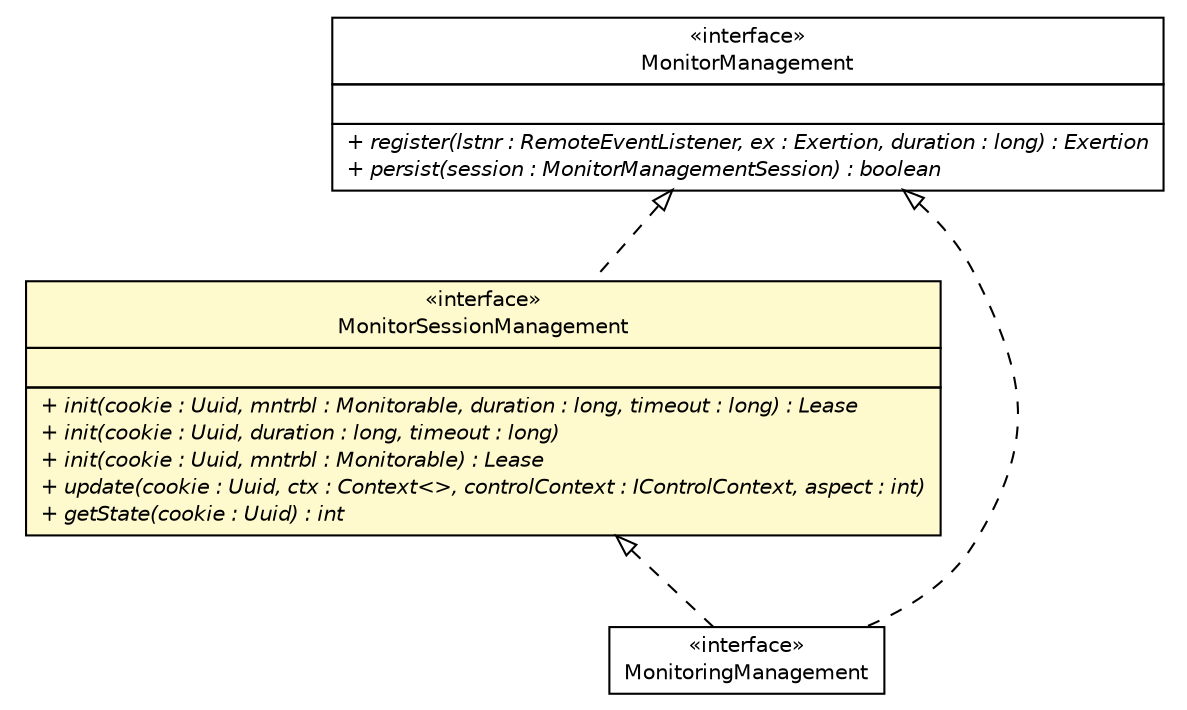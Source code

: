 #!/usr/local/bin/dot
#
# Class diagram 
# Generated by UMLGraph version R5_6 (http://www.umlgraph.org/)
#

digraph G {
	edge [fontname="Helvetica",fontsize=10,labelfontname="Helvetica",labelfontsize=10];
	node [fontname="Helvetica",fontsize=10,shape=plaintext];
	nodesep=0.25;
	ranksep=0.5;
	// sorcer.core.monitor.MonitorManagement
	c362657 [label=<<table title="sorcer.core.monitor.MonitorManagement" border="0" cellborder="1" cellspacing="0" cellpadding="2" port="p" href="./MonitorManagement.html">
		<tr><td><table border="0" cellspacing="0" cellpadding="1">
<tr><td align="center" balign="center"> &#171;interface&#187; </td></tr>
<tr><td align="center" balign="center"> MonitorManagement </td></tr>
		</table></td></tr>
		<tr><td><table border="0" cellspacing="0" cellpadding="1">
<tr><td align="left" balign="left">  </td></tr>
		</table></td></tr>
		<tr><td><table border="0" cellspacing="0" cellpadding="1">
<tr><td align="left" balign="left"><font face="Helvetica-Oblique" point-size="10.0"> + register(lstnr : RemoteEventListener, ex : Exertion, duration : long) : Exertion </font></td></tr>
<tr><td align="left" balign="left"><font face="Helvetica-Oblique" point-size="10.0"> + persist(session : MonitorManagementSession) : boolean </font></td></tr>
		</table></td></tr>
		</table>>, URL="./MonitorManagement.html", fontname="Helvetica", fontcolor="black", fontsize=10.0];
	// sorcer.core.monitor.MonitorSessionManagement
	c362658 [label=<<table title="sorcer.core.monitor.MonitorSessionManagement" border="0" cellborder="1" cellspacing="0" cellpadding="2" port="p" bgcolor="lemonChiffon" href="./MonitorSessionManagement.html">
		<tr><td><table border="0" cellspacing="0" cellpadding="1">
<tr><td align="center" balign="center"> &#171;interface&#187; </td></tr>
<tr><td align="center" balign="center"> MonitorSessionManagement </td></tr>
		</table></td></tr>
		<tr><td><table border="0" cellspacing="0" cellpadding="1">
<tr><td align="left" balign="left">  </td></tr>
		</table></td></tr>
		<tr><td><table border="0" cellspacing="0" cellpadding="1">
<tr><td align="left" balign="left"><font face="Helvetica-Oblique" point-size="10.0"> + init(cookie : Uuid, mntrbl : Monitorable, duration : long, timeout : long) : Lease </font></td></tr>
<tr><td align="left" balign="left"><font face="Helvetica-Oblique" point-size="10.0"> + init(cookie : Uuid, duration : long, timeout : long) </font></td></tr>
<tr><td align="left" balign="left"><font face="Helvetica-Oblique" point-size="10.0"> + init(cookie : Uuid, mntrbl : Monitorable) : Lease </font></td></tr>
<tr><td align="left" balign="left"><font face="Helvetica-Oblique" point-size="10.0"> + update(cookie : Uuid, ctx : Context&lt;&gt;, controlContext : IControlContext, aspect : int) </font></td></tr>
<tr><td align="left" balign="left"><font face="Helvetica-Oblique" point-size="10.0"> + getState(cookie : Uuid) : int </font></td></tr>
		</table></td></tr>
		</table>>, URL="./MonitorSessionManagement.html", fontname="Helvetica", fontcolor="black", fontsize=10.0];
	// sorcer.core.monitor.MonitoringManagement
	c362659 [label=<<table title="sorcer.core.monitor.MonitoringManagement" border="0" cellborder="1" cellspacing="0" cellpadding="2" port="p" href="./MonitoringManagement.html">
		<tr><td><table border="0" cellspacing="0" cellpadding="1">
<tr><td align="center" balign="center"> &#171;interface&#187; </td></tr>
<tr><td align="center" balign="center"> MonitoringManagement </td></tr>
		</table></td></tr>
		</table>>, URL="./MonitoringManagement.html", fontname="Helvetica", fontcolor="black", fontsize=10.0];
	//sorcer.core.monitor.MonitorSessionManagement implements sorcer.core.monitor.MonitorManagement
	c362657:p -> c362658:p [dir=back,arrowtail=empty,style=dashed];
	//sorcer.core.monitor.MonitoringManagement implements sorcer.core.monitor.MonitorManagement
	c362657:p -> c362659:p [dir=back,arrowtail=empty,style=dashed];
	//sorcer.core.monitor.MonitoringManagement implements sorcer.core.monitor.MonitorSessionManagement
	c362658:p -> c362659:p [dir=back,arrowtail=empty,style=dashed];
}


